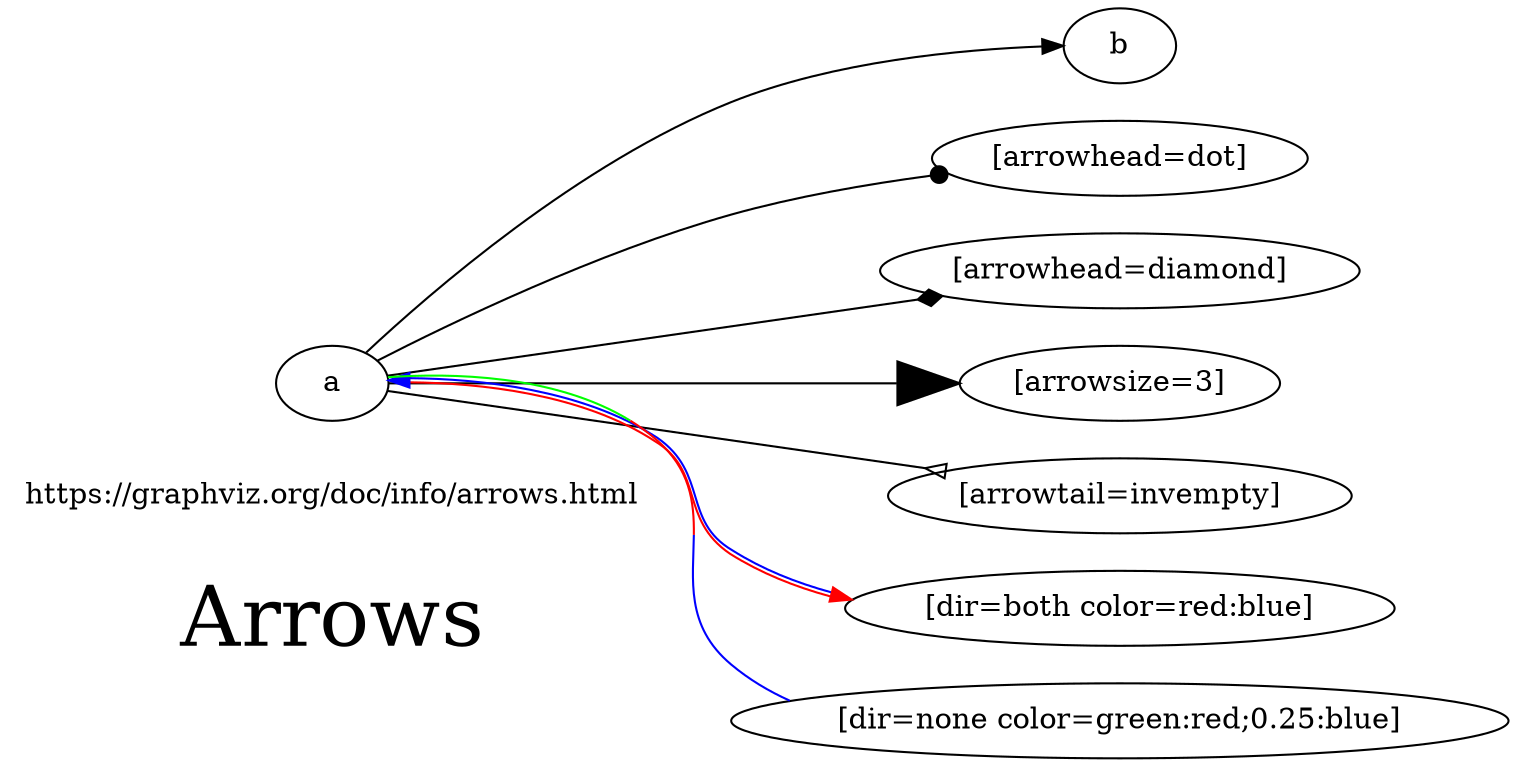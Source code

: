 digraph G {

 rankdir=LR
 "Arrows"[shape=none fontsize=40]

 title[label="https://graphviz.org/doc/info/arrows.html" URL="https://graphviz.org/doc/info/arrows.html" shape=none]

 a -> b
 a -> "[arrowhead=dot]" [arrowhead=dot]
 a -> "[arrowhead=diamond]" [arrowhead=diamond]
 a -> "[arrowsize=3]" [arrowsize=3]
 a -> "[arrowtail=invempty]" [arrowhead="invempty"]
 a -> "[dir=both color=red:blue]" [dir=both color="red:blue"]
 a -> "[dir=none color=green:red;0.25:blue]" [dir=none color="green:red;0.25:blue"]

}
